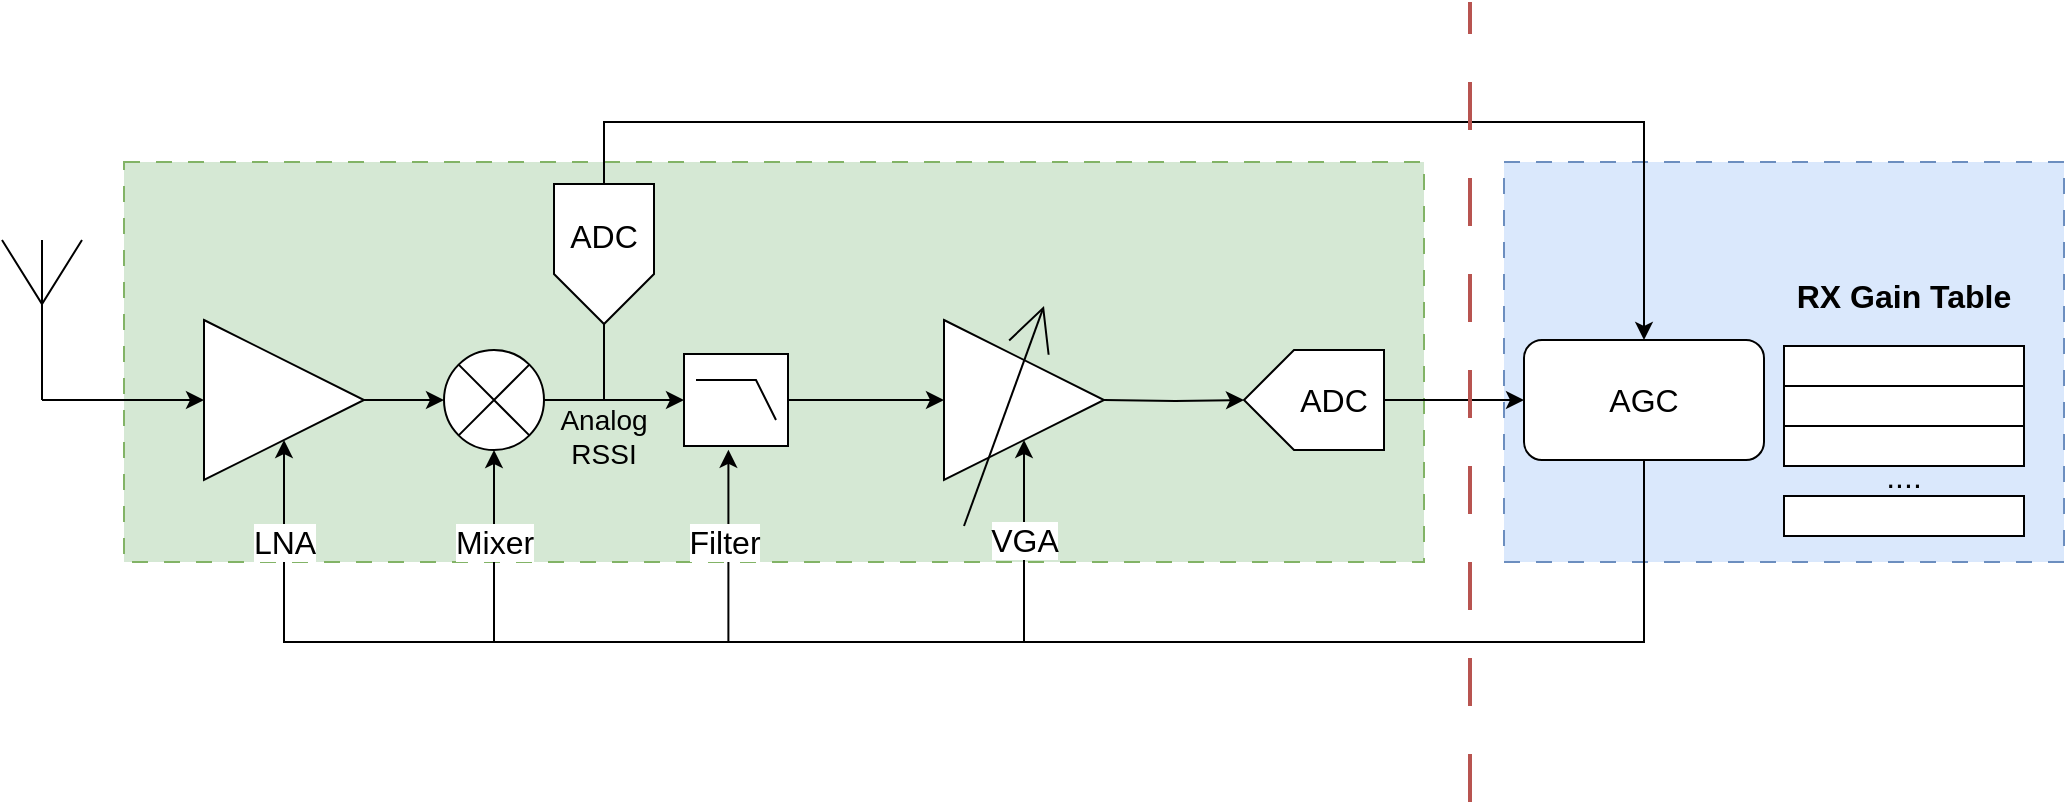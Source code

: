 <mxfile version="21.3.7" type="device">
  <diagram name="Page-1" id="7e0a89b8-554c-2b80-1dc8-d5c74ca68de4">
    <mxGraphModel dx="1323" dy="852" grid="1" gridSize="10" guides="1" tooltips="1" connect="1" arrows="1" fold="1" page="1" pageScale="1" pageWidth="1100" pageHeight="850" background="none" math="0" shadow="0">
      <root>
        <mxCell id="0" />
        <mxCell id="1" parent="0" />
        <mxCell id="xY3k93UMl7ydVNf3zPpV-57" value="" style="rounded=0;whiteSpace=wrap;html=1;fillColor=#dae8fc;strokeColor=#6c8ebf;dashed=1;dashPattern=8 8;fontSize=16;" vertex="1" parent="1">
          <mxGeometry x="850" y="160" width="280" height="200" as="geometry" />
        </mxCell>
        <mxCell id="xY3k93UMl7ydVNf3zPpV-55" value="" style="rounded=0;whiteSpace=wrap;html=1;fillColor=#d5e8d4;strokeColor=#82b366;glass=0;shadow=0;dashed=1;dashPattern=8 8;fontSize=16;" vertex="1" parent="1">
          <mxGeometry x="160" y="160" width="650" height="200" as="geometry" />
        </mxCell>
        <mxCell id="xY3k93UMl7ydVNf3zPpV-8" style="edgeStyle=orthogonalEdgeStyle;rounded=0;orthogonalLoop=1;jettySize=auto;html=1;exitX=1;exitY=0.5;exitDx=0;exitDy=0;entryX=0;entryY=0.5;entryDx=0;entryDy=0;entryPerimeter=0;fontSize=16;" edge="1" parent="1" source="xY3k93UMl7ydVNf3zPpV-42" target="xY3k93UMl7ydVNf3zPpV-6">
          <mxGeometry relative="1" as="geometry">
            <mxPoint x="320" y="272" as="targetPoint" />
            <mxPoint x="250" y="278.5" as="sourcePoint" />
          </mxGeometry>
        </mxCell>
        <mxCell id="xY3k93UMl7ydVNf3zPpV-9" style="edgeStyle=orthogonalEdgeStyle;rounded=0;orthogonalLoop=1;jettySize=auto;html=1;exitX=1;exitY=0.5;exitDx=0;exitDy=0;exitPerimeter=0;entryX=0;entryY=0.5;entryDx=0;entryDy=0;entryPerimeter=0;fontSize=16;" edge="1" parent="1" source="xY3k93UMl7ydVNf3zPpV-6" target="xY3k93UMl7ydVNf3zPpV-7">
          <mxGeometry relative="1" as="geometry" />
        </mxCell>
        <mxCell id="xY3k93UMl7ydVNf3zPpV-47" style="edgeStyle=orthogonalEdgeStyle;rounded=0;orthogonalLoop=1;jettySize=auto;html=1;exitX=1;exitY=0.5;exitDx=0;exitDy=0;exitPerimeter=0;entryX=1;entryY=0.5;entryDx=0;entryDy=0;entryPerimeter=0;fontSize=16;" edge="1" parent="1" source="xY3k93UMl7ydVNf3zPpV-6" target="xY3k93UMl7ydVNf3zPpV-30">
          <mxGeometry relative="1" as="geometry">
            <mxPoint x="390.0" y="270" as="targetPoint" />
            <Array as="points">
              <mxPoint x="400" y="279" />
              <mxPoint x="400" y="240" />
            </Array>
          </mxGeometry>
        </mxCell>
        <mxCell id="xY3k93UMl7ydVNf3zPpV-6" value="" style="verticalLabelPosition=bottom;shadow=0;dashed=0;align=center;html=1;verticalAlign=top;shape=mxgraph.electrical.abstract.multiplier;fontSize=16;" vertex="1" parent="1">
          <mxGeometry x="320" y="254" width="50" height="50" as="geometry" />
        </mxCell>
        <mxCell id="xY3k93UMl7ydVNf3zPpV-19" style="edgeStyle=orthogonalEdgeStyle;rounded=0;orthogonalLoop=1;jettySize=auto;html=1;exitX=1;exitY=0.5;exitDx=0;exitDy=0;exitPerimeter=0;entryX=0;entryY=0.5;entryDx=0;entryDy=0;entryPerimeter=0;fontSize=16;" edge="1" parent="1" source="xY3k93UMl7ydVNf3zPpV-7">
          <mxGeometry relative="1" as="geometry">
            <mxPoint x="570.0" y="279" as="targetPoint" />
          </mxGeometry>
        </mxCell>
        <mxCell id="xY3k93UMl7ydVNf3zPpV-7" value="" style="verticalLabelPosition=bottom;shadow=0;dashed=0;align=center;html=1;verticalAlign=top;shape=mxgraph.electrical.logic_gates.lowpass_filter;fontSize=16;" vertex="1" parent="1">
          <mxGeometry x="440" y="256" width="52" height="46" as="geometry" />
        </mxCell>
        <mxCell id="xY3k93UMl7ydVNf3zPpV-29" style="edgeStyle=orthogonalEdgeStyle;rounded=0;orthogonalLoop=1;jettySize=auto;html=1;exitX=0;exitY=0.5;exitDx=0;exitDy=0;exitPerimeter=0;entryX=0;entryY=0.5;entryDx=0;entryDy=0;fontSize=16;" edge="1" parent="1" source="xY3k93UMl7ydVNf3zPpV-10" target="xY3k93UMl7ydVNf3zPpV-22">
          <mxGeometry relative="1" as="geometry" />
        </mxCell>
        <mxCell id="xY3k93UMl7ydVNf3zPpV-10" value="" style="verticalLabelPosition=bottom;shadow=0;dashed=0;align=center;html=1;verticalAlign=top;shape=mxgraph.electrical.abstract.dac;direction=west;fontSize=16;" vertex="1" parent="1">
          <mxGeometry x="720" y="254" width="70" height="50" as="geometry" />
        </mxCell>
        <mxCell id="xY3k93UMl7ydVNf3zPpV-45" style="edgeStyle=orthogonalEdgeStyle;rounded=0;orthogonalLoop=1;jettySize=auto;html=1;exitX=0.5;exitY=1;exitDx=0;exitDy=0;exitPerimeter=0;entryX=0;entryY=0.5;entryDx=0;entryDy=0;fontSize=16;" edge="1" parent="1" source="xY3k93UMl7ydVNf3zPpV-12" target="xY3k93UMl7ydVNf3zPpV-42">
          <mxGeometry relative="1" as="geometry">
            <Array as="points">
              <mxPoint x="150" y="279" />
              <mxPoint x="150" y="279" />
            </Array>
          </mxGeometry>
        </mxCell>
        <mxCell id="xY3k93UMl7ydVNf3zPpV-12" value="" style="verticalLabelPosition=bottom;shadow=0;dashed=0;align=center;html=1;verticalAlign=top;shape=mxgraph.electrical.radio.aerial_-_antenna_1;fontSize=16;" vertex="1" parent="1">
          <mxGeometry x="99" y="199" width="40" height="80" as="geometry" />
        </mxCell>
        <mxCell id="xY3k93UMl7ydVNf3zPpV-20" style="edgeStyle=orthogonalEdgeStyle;rounded=0;orthogonalLoop=1;jettySize=auto;html=1;exitX=1;exitY=0.5;exitDx=0;exitDy=0;exitPerimeter=0;entryX=1;entryY=0.5;entryDx=0;entryDy=0;entryPerimeter=0;fontSize=16;" edge="1" parent="1" target="xY3k93UMl7ydVNf3zPpV-10">
          <mxGeometry relative="1" as="geometry">
            <mxPoint x="650.0" y="279" as="sourcePoint" />
          </mxGeometry>
        </mxCell>
        <mxCell id="xY3k93UMl7ydVNf3zPpV-35" value="LNA" style="edgeStyle=orthogonalEdgeStyle;rounded=0;orthogonalLoop=1;jettySize=auto;html=1;exitX=0.5;exitY=1;exitDx=0;exitDy=0;entryX=0.5;entryY=1;entryDx=0;entryDy=0;fontSize=16;" edge="1" parent="1" source="xY3k93UMl7ydVNf3zPpV-22" target="xY3k93UMl7ydVNf3zPpV-42">
          <mxGeometry x="0.883" relative="1" as="geometry">
            <mxPoint x="218" y="315.85" as="targetPoint" />
            <Array as="points">
              <mxPoint x="920" y="400" />
              <mxPoint x="240" y="400" />
            </Array>
            <mxPoint as="offset" />
          </mxGeometry>
        </mxCell>
        <mxCell id="xY3k93UMl7ydVNf3zPpV-39" value="Mixer" style="edgeStyle=orthogonalEdgeStyle;rounded=0;orthogonalLoop=1;jettySize=auto;html=1;exitX=0.5;exitY=1;exitDx=0;exitDy=0;entryX=0.5;entryY=1;entryDx=0;entryDy=0;entryPerimeter=0;fontSize=16;" edge="1" parent="1" source="xY3k93UMl7ydVNf3zPpV-22" target="xY3k93UMl7ydVNf3zPpV-6">
          <mxGeometry x="0.879" relative="1" as="geometry">
            <mxPoint x="350.0" y="307.235" as="targetPoint" />
            <Array as="points">
              <mxPoint x="920" y="400" />
              <mxPoint x="345" y="400" />
            </Array>
            <mxPoint as="offset" />
          </mxGeometry>
        </mxCell>
        <mxCell id="xY3k93UMl7ydVNf3zPpV-40" value="VGA" style="edgeStyle=orthogonalEdgeStyle;rounded=0;orthogonalLoop=1;jettySize=auto;html=1;exitX=0.5;exitY=1;exitDx=0;exitDy=0;entryX=0.5;entryY=1;entryDx=0;entryDy=0;fontSize=16;" edge="1" parent="1" source="xY3k93UMl7ydVNf3zPpV-22" target="xY3k93UMl7ydVNf3zPpV-46">
          <mxGeometry x="0.797" relative="1" as="geometry">
            <mxPoint x="618.0" y="315" as="targetPoint" />
            <Array as="points">
              <mxPoint x="920" y="400" />
              <mxPoint x="610" y="400" />
            </Array>
            <mxPoint y="-1" as="offset" />
          </mxGeometry>
        </mxCell>
        <mxCell id="xY3k93UMl7ydVNf3zPpV-41" value="Filter" style="edgeStyle=orthogonalEdgeStyle;rounded=0;orthogonalLoop=1;jettySize=auto;html=1;exitX=0.5;exitY=1;exitDx=0;exitDy=0;entryX=0.427;entryY=1.041;entryDx=0;entryDy=0;entryPerimeter=0;fontSize=16;" edge="1" parent="1" source="xY3k93UMl7ydVNf3zPpV-22" target="xY3k93UMl7ydVNf3zPpV-7">
          <mxGeometry x="0.857" y="2" relative="1" as="geometry">
            <Array as="points">
              <mxPoint x="920" y="400" />
              <mxPoint x="462" y="400" />
            </Array>
            <mxPoint as="offset" />
          </mxGeometry>
        </mxCell>
        <mxCell id="xY3k93UMl7ydVNf3zPpV-22" value="AGC" style="rounded=1;whiteSpace=wrap;html=1;fontSize=16;" vertex="1" parent="1">
          <mxGeometry x="860" y="249" width="120" height="60" as="geometry" />
        </mxCell>
        <mxCell id="xY3k93UMl7ydVNf3zPpV-23" value="" style="rounded=0;whiteSpace=wrap;html=1;fontSize=16;" vertex="1" parent="1">
          <mxGeometry x="990" y="252" width="120" height="20" as="geometry" />
        </mxCell>
        <mxCell id="xY3k93UMl7ydVNf3zPpV-24" value="" style="rounded=0;whiteSpace=wrap;html=1;fontSize=16;" vertex="1" parent="1">
          <mxGeometry x="990" y="272" width="120" height="20" as="geometry" />
        </mxCell>
        <mxCell id="xY3k93UMl7ydVNf3zPpV-25" value="" style="rounded=0;whiteSpace=wrap;html=1;fontSize=16;" vertex="1" parent="1">
          <mxGeometry x="990" y="292" width="120" height="20" as="geometry" />
        </mxCell>
        <mxCell id="xY3k93UMl7ydVNf3zPpV-26" value="" style="rounded=0;whiteSpace=wrap;html=1;fontSize=16;" vertex="1" parent="1">
          <mxGeometry x="990" y="327" width="120" height="20" as="geometry" />
        </mxCell>
        <mxCell id="xY3k93UMl7ydVNf3zPpV-27" value="&lt;b style=&quot;font-size: 16px;&quot;&gt;RX Gain Table&lt;/b&gt;" style="text;html=1;strokeColor=none;fillColor=none;align=center;verticalAlign=middle;whiteSpace=wrap;rounded=0;fontSize=16;" vertex="1" parent="1">
          <mxGeometry x="990" y="212" width="120" height="30" as="geometry" />
        </mxCell>
        <mxCell id="xY3k93UMl7ydVNf3zPpV-28" value="...." style="text;html=1;strokeColor=none;fillColor=none;align=center;verticalAlign=middle;whiteSpace=wrap;rounded=0;fontSize=16;" vertex="1" parent="1">
          <mxGeometry x="990" y="307" width="120" height="20" as="geometry" />
        </mxCell>
        <mxCell id="xY3k93UMl7ydVNf3zPpV-53" style="edgeStyle=orthogonalEdgeStyle;rounded=0;orthogonalLoop=1;jettySize=auto;html=1;exitX=0;exitY=0.5;exitDx=0;exitDy=0;exitPerimeter=0;entryX=0.5;entryY=0;entryDx=0;entryDy=0;fontSize=16;" edge="1" parent="1" source="xY3k93UMl7ydVNf3zPpV-30" target="xY3k93UMl7ydVNf3zPpV-22">
          <mxGeometry relative="1" as="geometry">
            <Array as="points">
              <mxPoint x="400" y="140" />
              <mxPoint x="920" y="140" />
            </Array>
          </mxGeometry>
        </mxCell>
        <mxCell id="xY3k93UMl7ydVNf3zPpV-30" value="" style="verticalLabelPosition=bottom;shadow=0;dashed=0;align=center;html=1;verticalAlign=top;shape=mxgraph.electrical.abstract.dac;direction=south;fontSize=16;" vertex="1" parent="1">
          <mxGeometry x="375" y="171" width="50" height="70" as="geometry" />
        </mxCell>
        <mxCell id="xY3k93UMl7ydVNf3zPpV-33" value="ADC" style="text;html=1;strokeColor=none;fillColor=none;align=center;verticalAlign=middle;whiteSpace=wrap;rounded=0;fontSize=16;" vertex="1" parent="1">
          <mxGeometry x="375" y="182" width="50" height="30" as="geometry" />
        </mxCell>
        <mxCell id="xY3k93UMl7ydVNf3zPpV-34" value="ADC" style="text;html=1;strokeColor=none;fillColor=none;align=center;verticalAlign=middle;whiteSpace=wrap;rounded=0;fontSize=16;" vertex="1" parent="1">
          <mxGeometry x="740" y="264" width="50" height="30" as="geometry" />
        </mxCell>
        <mxCell id="xY3k93UMl7ydVNf3zPpV-42" value="" style="triangle;whiteSpace=wrap;html=1;fontSize=16;" vertex="1" parent="1">
          <mxGeometry x="200" y="239" width="80" height="80" as="geometry" />
        </mxCell>
        <mxCell id="xY3k93UMl7ydVNf3zPpV-46" value="" style="triangle;whiteSpace=wrap;html=1;fontSize=16;" vertex="1" parent="1">
          <mxGeometry x="570" y="239" width="80" height="80" as="geometry" />
        </mxCell>
        <mxCell id="xY3k93UMl7ydVNf3zPpV-48" value="Analog RSSI" style="text;html=1;strokeColor=none;fillColor=none;align=center;verticalAlign=middle;whiteSpace=wrap;rounded=0;fontSize=14;" vertex="1" parent="1">
          <mxGeometry x="370" y="282" width="60" height="30" as="geometry" />
        </mxCell>
        <mxCell id="xY3k93UMl7ydVNf3zPpV-18" value="" style="endArrow=open;html=1;strokeWidth=1;endFill=0;endSize=20;rounded=0;fontSize=16;" edge="1" parent="1">
          <mxGeometry width="100" relative="1" as="geometry">
            <mxPoint x="580" y="342" as="sourcePoint" />
            <mxPoint x="620" y="232" as="targetPoint" />
          </mxGeometry>
        </mxCell>
        <mxCell id="xY3k93UMl7ydVNf3zPpV-54" value="" style="endArrow=none;html=1;rounded=0;dashed=1;dashPattern=12 12;fillColor=#f8cecc;strokeColor=#b85450;fontSize=16;strokeWidth=2;" edge="1" parent="1">
          <mxGeometry width="50" height="50" relative="1" as="geometry">
            <mxPoint x="833" y="480" as="sourcePoint" />
            <mxPoint x="833" y="80" as="targetPoint" />
          </mxGeometry>
        </mxCell>
      </root>
    </mxGraphModel>
  </diagram>
</mxfile>
